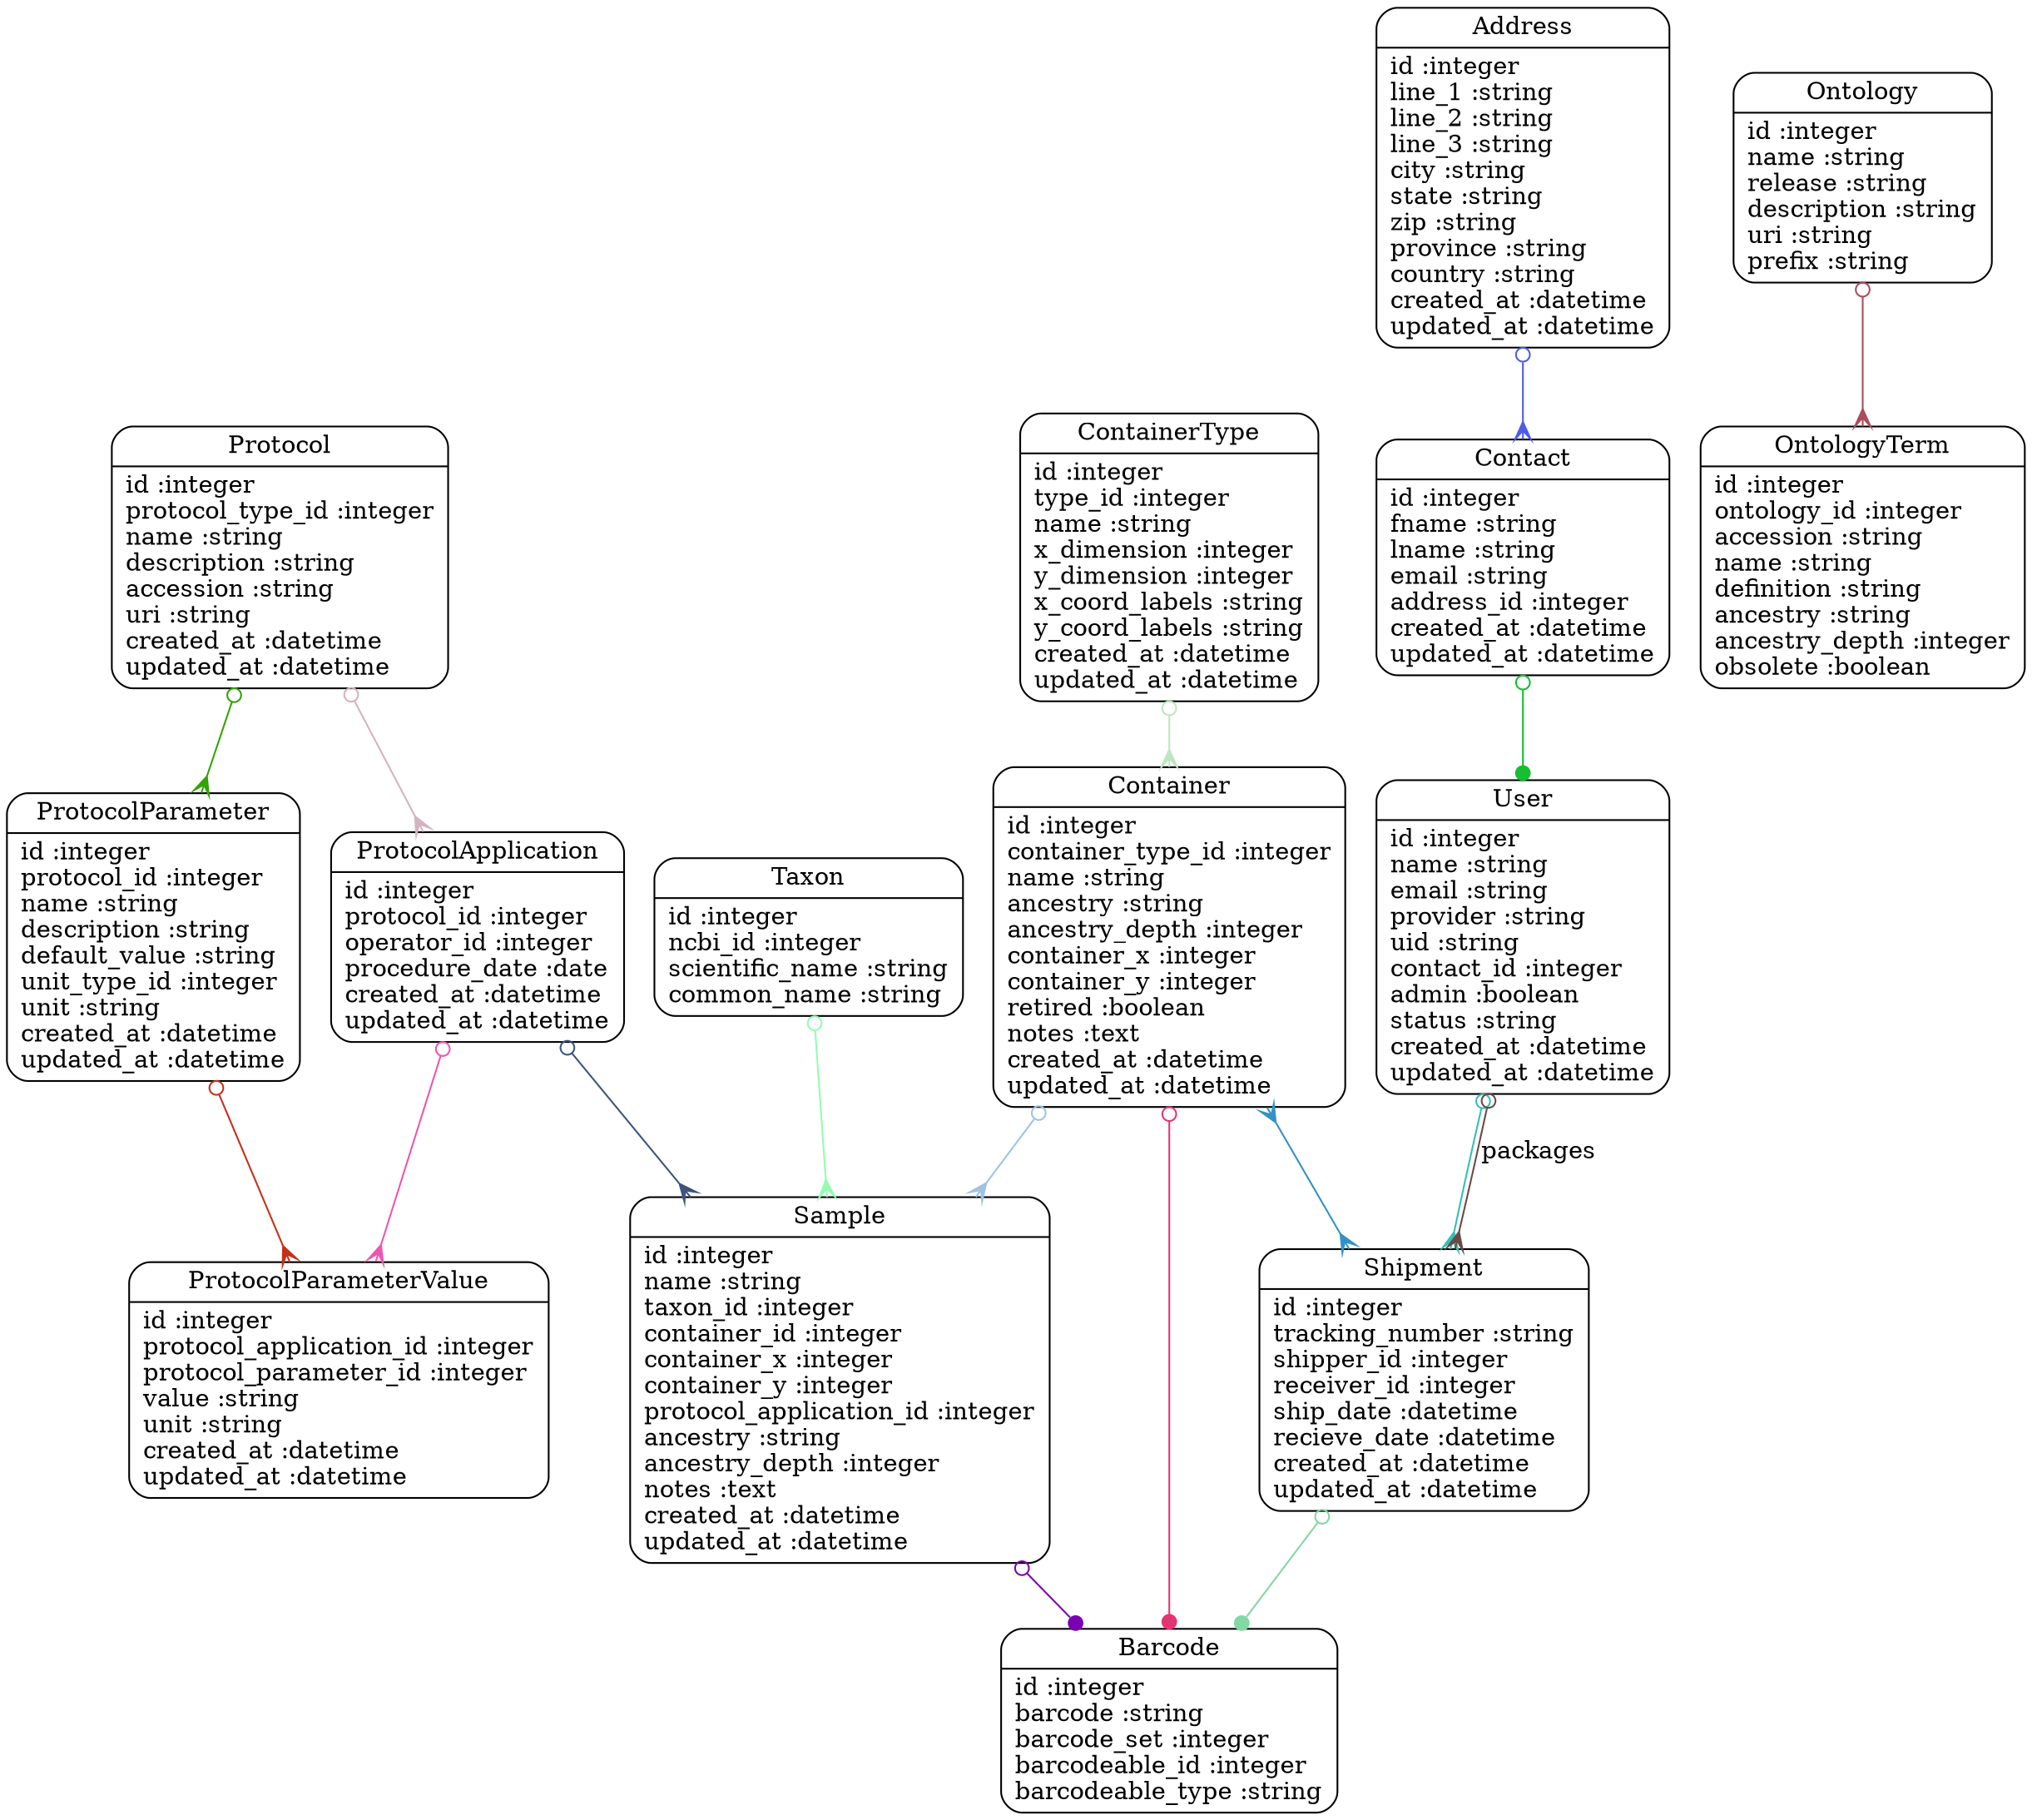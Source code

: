 digraph models_diagram {
	graph[overlap=false, splines=true]
	"Address" [shape=Mrecord, label="{Address|id :integer\lline_1 :string\lline_2 :string\lline_3 :string\lcity :string\lstate :string\lzip :string\lprovince :string\lcountry :string\lcreated_at :datetime\lupdated_at :datetime\l}"]
	"Barcode" [shape=Mrecord, label="{Barcode|id :integer\lbarcode :string\lbarcode_set :integer\lbarcodeable_id :integer\lbarcodeable_type :string\l}"]
	"Contact" [shape=Mrecord, label="{Contact|id :integer\lfname :string\llname :string\lemail :string\laddress_id :integer\lcreated_at :datetime\lupdated_at :datetime\l}"]
	"Container" [shape=Mrecord, label="{Container|id :integer\lcontainer_type_id :integer\lname :string\lancestry :string\lancestry_depth :integer\lcontainer_x :integer\lcontainer_y :integer\lretired :boolean\lnotes :text\lcreated_at :datetime\lupdated_at :datetime\l}"]
	"ContainerType" [shape=Mrecord, label="{ContainerType|id :integer\ltype_id :integer\lname :string\lx_dimension :integer\ly_dimension :integer\lx_coord_labels :string\ly_coord_labels :string\lcreated_at :datetime\lupdated_at :datetime\l}"]
	"Ontology" [shape=Mrecord, label="{Ontology|id :integer\lname :string\lrelease :string\ldescription :string\luri :string\lprefix :string\l}"]
	"OntologyTerm" [shape=Mrecord, label="{OntologyTerm|id :integer\lontology_id :integer\laccession :string\lname :string\ldefinition :string\lancestry :string\lancestry_depth :integer\lobsolete :boolean\l}"]
	"Protocol" [shape=Mrecord, label="{Protocol|id :integer\lprotocol_type_id :integer\lname :string\ldescription :string\laccession :string\luri :string\lcreated_at :datetime\lupdated_at :datetime\l}"]
	"ProtocolApplication" [shape=Mrecord, label="{ProtocolApplication|id :integer\lprotocol_id :integer\loperator_id :integer\lprocedure_date :date\lcreated_at :datetime\lupdated_at :datetime\l}"]
	"ProtocolParameter" [shape=Mrecord, label="{ProtocolParameter|id :integer\lprotocol_id :integer\lname :string\ldescription :string\ldefault_value :string\lunit_type_id :integer\lunit :string\lcreated_at :datetime\lupdated_at :datetime\l}"]
	"ProtocolParameterValue" [shape=Mrecord, label="{ProtocolParameterValue|id :integer\lprotocol_application_id :integer\lprotocol_parameter_id :integer\lvalue :string\lunit :string\lcreated_at :datetime\lupdated_at :datetime\l}"]
	"Sample" [shape=Mrecord, label="{Sample|id :integer\lname :string\ltaxon_id :integer\lcontainer_id :integer\lcontainer_x :integer\lcontainer_y :integer\lprotocol_application_id :integer\lancestry :string\lancestry_depth :integer\lnotes :text\lcreated_at :datetime\lupdated_at :datetime\l}"]
	"Shipment" [shape=Mrecord, label="{Shipment|id :integer\ltracking_number :string\lshipper_id :integer\lreceiver_id :integer\lship_date :datetime\lrecieve_date :datetime\lcreated_at :datetime\lupdated_at :datetime\l}"]
	"Taxon" [shape=Mrecord, label="{Taxon|id :integer\lncbi_id :integer\lscientific_name :string\lcommon_name :string\l}"]
	"User" [shape=Mrecord, label="{User|id :integer\lname :string\lemail :string\lprovider :string\luid :string\lcontact_id :integer\ladmin :boolean\lstatus :string\lcreated_at :datetime\lupdated_at :datetime\l}"]
	"Address" -> "Contact" [arrowtail=odot, arrowhead=crow, dir=both color="#4D5BEA"]
	"Contact" -> "User" [arrowtail=odot, arrowhead=dot, dir=both color="#17BE31"]
	"Container" -> "Sample" [arrowtail=odot, arrowhead=crow, dir=both color="#9DC3E7"]
	"Container" -> "Barcode" [arrowtail=odot, arrowhead=dot, dir=both color="#E43573"]
	"Container" -> "Shipment" [arrowtail=crow, arrowhead=crow, dir=both color="#3092C5"]
	"ContainerType" -> "Container" [arrowtail=odot, arrowhead=crow, dir=both color="#BDE6BE"]
	"Ontology" -> "OntologyTerm" [arrowtail=odot, arrowhead=crow, dir=both color="#AB4D5B"]
	"Protocol" -> "ProtocolApplication" [arrowtail=odot, arrowhead=crow, dir=both color="#D3B2C0"]
	"Protocol" -> "ProtocolParameter" [arrowtail=odot, arrowhead=crow, dir=both color="#34A203"]
	"ProtocolApplication" -> "Sample" [arrowtail=odot, arrowhead=crow, dir=both color="#3C547E"]
	"ProtocolApplication" -> "ProtocolParameterValue" [arrowtail=odot, arrowhead=crow, dir=both color="#EE55B0"]
	"ProtocolParameter" -> "ProtocolParameterValue" [arrowtail=odot, arrowhead=crow, dir=both color="#C4301A"]
	"Sample" -> "Barcode" [arrowtail=odot, arrowhead=dot, dir=both color="#7A03B1"]
	"Shipment" -> "Barcode" [arrowtail=odot, arrowhead=dot, dir=both color="#83D7A3"]
	"Taxon" -> "Sample" [arrowtail=odot, arrowhead=crow, dir=both color="#94FBB1"]
	"User" -> "Shipment" [arrowtail=odot, arrowhead=crow, dir=both color="#33BFB8"]
	"User" -> "Shipment" [label="packages", arrowtail=odot, arrowhead=crow, dir=both color="#694A43"]
}
